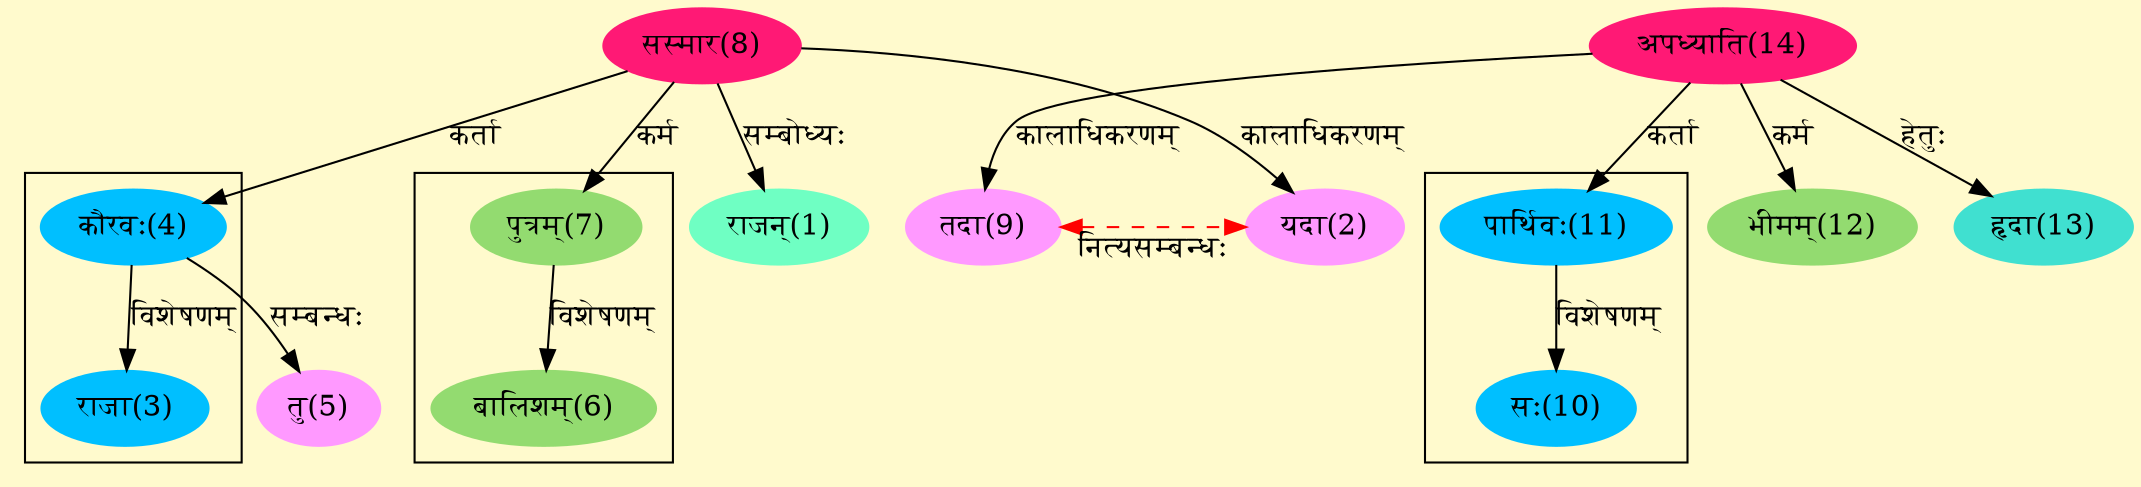 digraph G{
rankdir=BT;
 compound=true;
 bgcolor="lemonchiffon1";

subgraph cluster_1{
Node3 [style=filled, color="#00BFFF" label = "राजा(3)"]
Node4 [style=filled, color="#00BFFF" label = "कौरवः(4)"]

}

subgraph cluster_2{
Node6 [style=filled, color="#93DB70" label = "बालिशम्(6)"]
Node7 [style=filled, color="#93DB70" label = "पुत्रम्(7)"]

}

subgraph cluster_3{
Node10 [style=filled, color="#00BFFF" label = "सः(10)"]
Node11 [style=filled, color="#00BFFF" label = "पार्थिवः(11)"]

}
Node1 [style=filled, color="#6FFFC3" label = "राजन्(1)"]
Node8 [style=filled, color="#FF1975" label = "सस्मार(8)"]
Node2 [style=filled, color="#FF99FF" label = "यदा(2)"]
Node4 [style=filled, color="#00BFFF" label = "कौरवः(4)"]
Node5 [style=filled, color="#FF99FF" label = "तु(5)"]
Node7 [style=filled, color="#93DB70" label = "पुत्रम्(7)"]
Node [style=filled, color="" label = ""]
Node9 [style=filled, color="#FF99FF" label = "तदा(9)"]
Node14 [style=filled, color="#FF1975" label = "अपध्याति(14)"]
Node11 [style=filled, color="#00BFFF" label = "पार्थिवः(11)"]
Node12 [style=filled, color="#93DB70" label = "भीमम्(12)"]
Node13 [style=filled, color="#40E0D0" label = "हृदा(13)"]
{rank = same; Node9; Node2;}
/* Start of Relations section */

Node1 -> Node8 [  label="सम्बोध्यः"  dir="back" ]
Node2 -> Node8 [  label="कालाधिकरणम्"  dir="back" ]
Node3 -> Node4 [  label="विशेषणम्"  dir="back" ]
Node4 -> Node8 [  label="कर्ता"  dir="back" ]
Node5 -> Node4 [  label="सम्बन्धः"  dir="back" ]
Node6 -> Node7 [  label="विशेषणम्"  dir="back" ]
Node7 -> Node8 [  label="कर्म"  dir="back" ]
Node9 -> Node14 [  label="कालाधिकरणम्"  dir="back" ]
Node9 -> Node2 [ style=dashed color="red" label="नित्यसम्बन्धः"  dir="both" ]
Node10 -> Node11 [  label="विशेषणम्"  dir="back" ]
Node11 -> Node14 [  label="कर्ता"  dir="back" ]
Node12 -> Node14 [  label="कर्म"  dir="back" ]
Node13 -> Node14 [  label="हेतुः"  dir="back" ]
}
